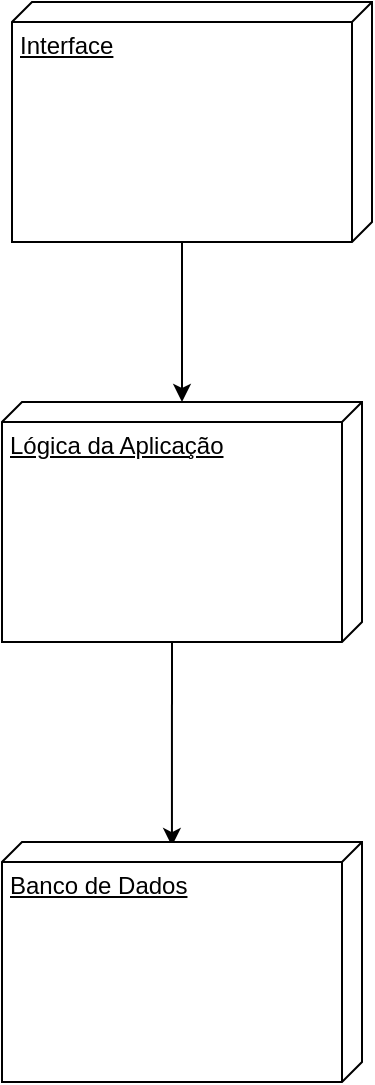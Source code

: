 <mxfile version="14.4.8" type="device"><diagram id="CkucKxhepXthwkhJ16Dc" name="Page-1"><mxGraphModel dx="1392" dy="807" grid="1" gridSize="10" guides="1" tooltips="1" connect="1" arrows="1" fold="1" page="1" pageScale="1" pageWidth="850" pageHeight="1100" math="0" shadow="0"><root><mxCell id="0"/><mxCell id="1" parent="0"/><mxCell id="d7szZwCLw2q0WTI5ty5k-4" style="edgeStyle=orthogonalEdgeStyle;rounded=0;orthogonalLoop=1;jettySize=auto;html=1;exitX=0;exitY=0;exitDx=120;exitDy=95;exitPerimeter=0;" edge="1" parent="1" source="d7szZwCLw2q0WTI5ty5k-1" target="d7szZwCLw2q0WTI5ty5k-2"><mxGeometry relative="1" as="geometry"/></mxCell><mxCell id="d7szZwCLw2q0WTI5ty5k-1" value="Interface" style="verticalAlign=top;align=left;spacingTop=8;spacingLeft=2;spacingRight=12;shape=cube;size=10;direction=south;fontStyle=4;html=1;" vertex="1" parent="1"><mxGeometry x="335" y="70" width="180" height="120" as="geometry"/></mxCell><mxCell id="d7szZwCLw2q0WTI5ty5k-5" style="edgeStyle=orthogonalEdgeStyle;rounded=0;orthogonalLoop=1;jettySize=auto;html=1;exitX=0;exitY=0;exitDx=120;exitDy=95;exitPerimeter=0;entryX=0.017;entryY=0.528;entryDx=0;entryDy=0;entryPerimeter=0;" edge="1" parent="1" source="d7szZwCLw2q0WTI5ty5k-2" target="d7szZwCLw2q0WTI5ty5k-3"><mxGeometry relative="1" as="geometry"/></mxCell><mxCell id="d7szZwCLw2q0WTI5ty5k-2" value="Lógica da Aplicação" style="verticalAlign=top;align=left;spacingTop=8;spacingLeft=2;spacingRight=12;shape=cube;size=10;direction=south;fontStyle=4;html=1;" vertex="1" parent="1"><mxGeometry x="330" y="270" width="180" height="120" as="geometry"/></mxCell><mxCell id="d7szZwCLw2q0WTI5ty5k-3" value="Banco de Dados" style="verticalAlign=top;align=left;spacingTop=8;spacingLeft=2;spacingRight=12;shape=cube;size=10;direction=south;fontStyle=4;html=1;" vertex="1" parent="1"><mxGeometry x="330" y="490" width="180" height="120" as="geometry"/></mxCell></root></mxGraphModel></diagram></mxfile>